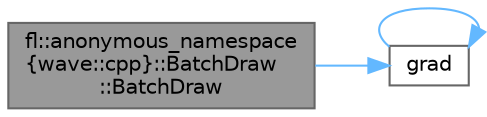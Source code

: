 digraph "fl::anonymous_namespace{wave::cpp}::BatchDraw::BatchDraw"
{
 // INTERACTIVE_SVG=YES
 // LATEX_PDF_SIZE
  bgcolor="transparent";
  edge [fontname=Helvetica,fontsize=10,labelfontname=Helvetica,labelfontsize=10];
  node [fontname=Helvetica,fontsize=10,shape=box,height=0.2,width=0.4];
  rankdir="LR";
  Node1 [id="Node000001",label="fl::anonymous_namespace\l\{wave::cpp\}::BatchDraw\l::BatchDraw",height=0.2,width=0.4,color="gray40", fillcolor="grey60", style="filled", fontcolor="black",tooltip=" "];
  Node1 -> Node2 [id="edge1_Node000001_Node000002",color="steelblue1",style="solid",tooltip=" "];
  Node2 [id="Node000002",label="grad",height=0.2,width=0.4,color="grey40", fillcolor="white", style="filled",URL="$d0/d66/simplex_8cpp_a6eeb34a4a071402b8046417a9aa96e97.html#a6eeb34a4a071402b8046417a9aa96e97",tooltip=" "];
  Node2 -> Node2 [id="edge2_Node000002_Node000002",color="steelblue1",style="solid",tooltip=" "];
}
